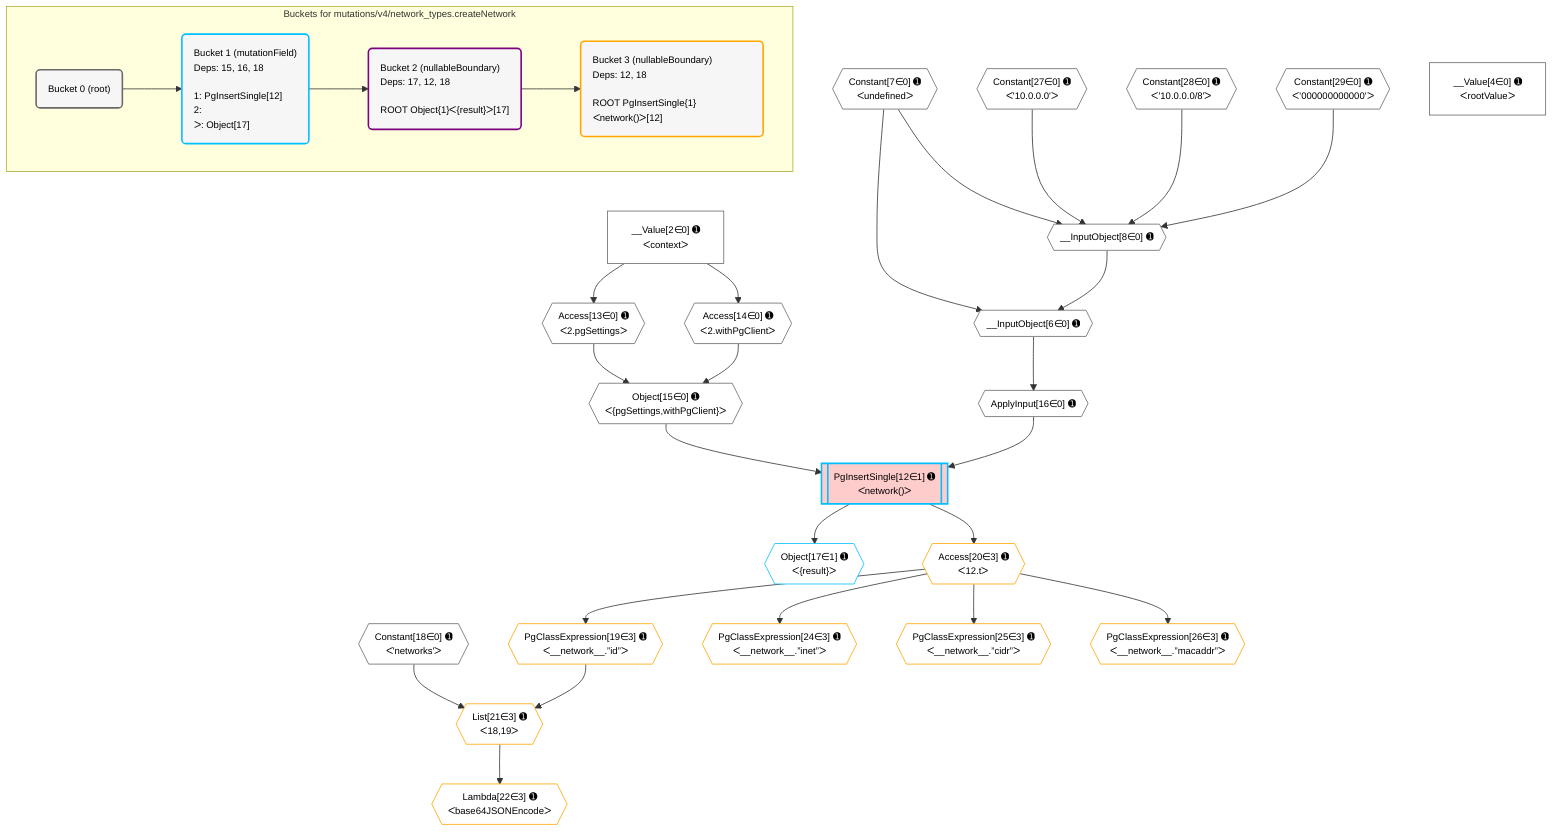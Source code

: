 %%{init: {'themeVariables': { 'fontSize': '12px'}}}%%
graph TD
    classDef path fill:#eee,stroke:#000,color:#000
    classDef plan fill:#fff,stroke-width:1px,color:#000
    classDef itemplan fill:#fff,stroke-width:2px,color:#000
    classDef unbatchedplan fill:#dff,stroke-width:1px,color:#000
    classDef sideeffectplan fill:#fcc,stroke-width:2px,color:#000
    classDef bucket fill:#f6f6f6,color:#000,stroke-width:2px,text-align:left


    %% plan dependencies
    __InputObject8{{"__InputObject[8∈0] ➊"}}:::plan
    Constant7{{"Constant[7∈0] ➊<br />ᐸundefinedᐳ"}}:::plan
    Constant27{{"Constant[27∈0] ➊<br />ᐸ'10.0.0.0'ᐳ"}}:::plan
    Constant28{{"Constant[28∈0] ➊<br />ᐸ'10.0.0.0/8'ᐳ"}}:::plan
    Constant29{{"Constant[29∈0] ➊<br />ᐸ'000000000000'ᐳ"}}:::plan
    Constant7 & Constant27 & Constant28 & Constant29 --> __InputObject8
    __InputObject6{{"__InputObject[6∈0] ➊"}}:::plan
    Constant7 & __InputObject8 --> __InputObject6
    Object15{{"Object[15∈0] ➊<br />ᐸ{pgSettings,withPgClient}ᐳ"}}:::plan
    Access13{{"Access[13∈0] ➊<br />ᐸ2.pgSettingsᐳ"}}:::plan
    Access14{{"Access[14∈0] ➊<br />ᐸ2.withPgClientᐳ"}}:::plan
    Access13 & Access14 --> Object15
    __Value2["__Value[2∈0] ➊<br />ᐸcontextᐳ"]:::plan
    __Value2 --> Access13
    __Value2 --> Access14
    ApplyInput16{{"ApplyInput[16∈0] ➊"}}:::plan
    __InputObject6 --> ApplyInput16
    __Value4["__Value[4∈0] ➊<br />ᐸrootValueᐳ"]:::plan
    Constant18{{"Constant[18∈0] ➊<br />ᐸ'networks'ᐳ"}}:::plan
    PgInsertSingle12[["PgInsertSingle[12∈1] ➊<br />ᐸnetwork()ᐳ"]]:::sideeffectplan
    Object15 & ApplyInput16 --> PgInsertSingle12
    Object17{{"Object[17∈1] ➊<br />ᐸ{result}ᐳ"}}:::plan
    PgInsertSingle12 --> Object17
    List21{{"List[21∈3] ➊<br />ᐸ18,19ᐳ"}}:::plan
    PgClassExpression19{{"PgClassExpression[19∈3] ➊<br />ᐸ__network__.”id”ᐳ"}}:::plan
    Constant18 & PgClassExpression19 --> List21
    Access20{{"Access[20∈3] ➊<br />ᐸ12.tᐳ"}}:::plan
    Access20 --> PgClassExpression19
    PgInsertSingle12 --> Access20
    Lambda22{{"Lambda[22∈3] ➊<br />ᐸbase64JSONEncodeᐳ"}}:::plan
    List21 --> Lambda22
    PgClassExpression24{{"PgClassExpression[24∈3] ➊<br />ᐸ__network__.”inet”ᐳ"}}:::plan
    Access20 --> PgClassExpression24
    PgClassExpression25{{"PgClassExpression[25∈3] ➊<br />ᐸ__network__.”cidr”ᐳ"}}:::plan
    Access20 --> PgClassExpression25
    PgClassExpression26{{"PgClassExpression[26∈3] ➊<br />ᐸ__network__.”macaddr”ᐳ"}}:::plan
    Access20 --> PgClassExpression26

    %% define steps

    subgraph "Buckets for mutations/v4/network_types.createNetwork"
    Bucket0("Bucket 0 (root)"):::bucket
    classDef bucket0 stroke:#696969
    class Bucket0,__Value2,__Value4,__InputObject6,Constant7,__InputObject8,Access13,Access14,Object15,ApplyInput16,Constant18,Constant27,Constant28,Constant29 bucket0
    Bucket1("Bucket 1 (mutationField)<br />Deps: 15, 16, 18<br /><br />1: PgInsertSingle[12]<br />2: <br />ᐳ: Object[17]"):::bucket
    classDef bucket1 stroke:#00bfff
    class Bucket1,PgInsertSingle12,Object17 bucket1
    Bucket2("Bucket 2 (nullableBoundary)<br />Deps: 17, 12, 18<br /><br />ROOT Object{1}ᐸ{result}ᐳ[17]"):::bucket
    classDef bucket2 stroke:#7f007f
    class Bucket2 bucket2
    Bucket3("Bucket 3 (nullableBoundary)<br />Deps: 12, 18<br /><br />ROOT PgInsertSingle{1}ᐸnetwork()ᐳ[12]"):::bucket
    classDef bucket3 stroke:#ffa500
    class Bucket3,PgClassExpression19,Access20,List21,Lambda22,PgClassExpression24,PgClassExpression25,PgClassExpression26 bucket3
    Bucket0 --> Bucket1
    Bucket1 --> Bucket2
    Bucket2 --> Bucket3
    end
